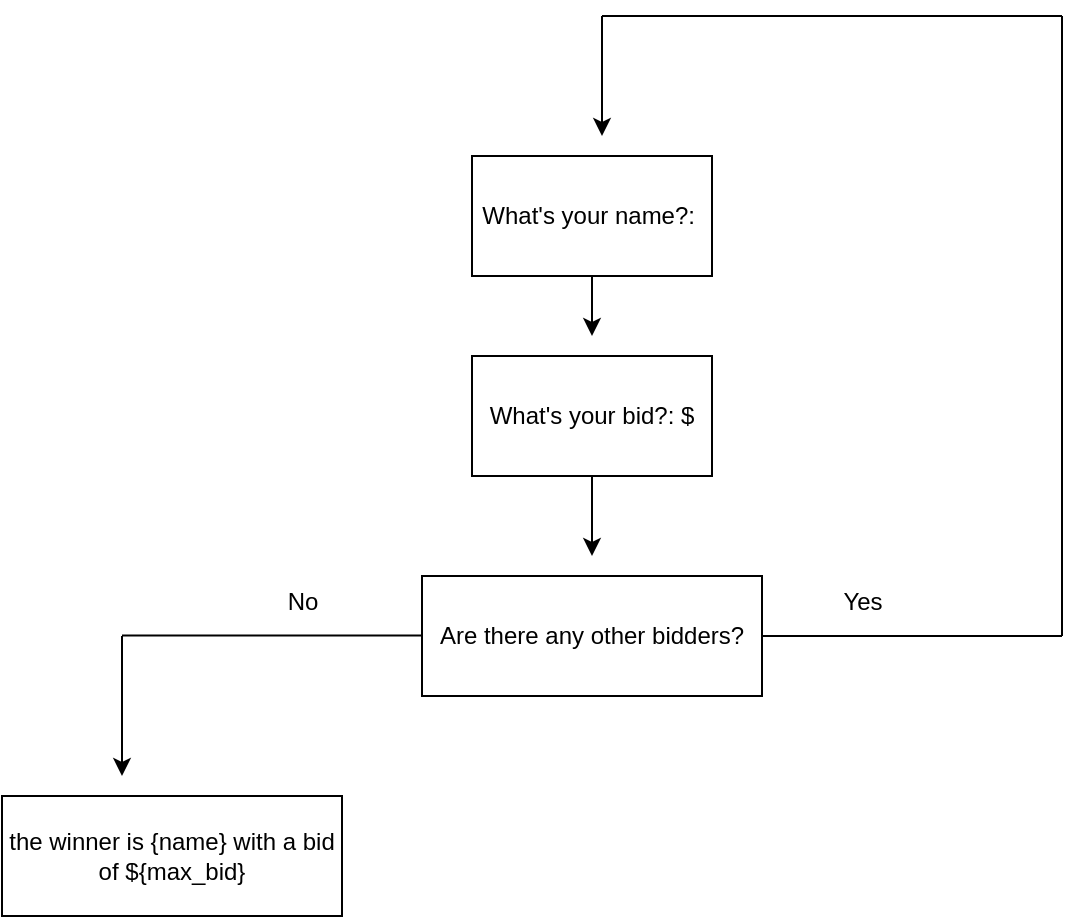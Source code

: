 <mxfile version="26.0.16">
  <diagram name="Page-1" id="86SdJIa1dW6gmFZWiOET">
    <mxGraphModel dx="339" dy="476" grid="1" gridSize="10" guides="1" tooltips="1" connect="1" arrows="1" fold="1" page="1" pageScale="1" pageWidth="850" pageHeight="1100" math="0" shadow="0">
      <root>
        <mxCell id="0" />
        <mxCell id="1" parent="0" />
        <mxCell id="4zuAgSkbRcTAr_A5xsD8-3" value="Are there any other bidders?" style="rounded=0;whiteSpace=wrap;html=1;" vertex="1" parent="1">
          <mxGeometry x="300" y="290" width="170" height="60" as="geometry" />
        </mxCell>
        <mxCell id="4zuAgSkbRcTAr_A5xsD8-5" value="" style="endArrow=none;html=1;rounded=0;" edge="1" parent="1">
          <mxGeometry width="50" height="50" relative="1" as="geometry">
            <mxPoint x="470" y="320" as="sourcePoint" />
            <mxPoint x="620" y="320" as="targetPoint" />
          </mxGeometry>
        </mxCell>
        <mxCell id="4zuAgSkbRcTAr_A5xsD8-6" value="Yes" style="text;html=1;align=center;verticalAlign=middle;resizable=0;points=[];autosize=1;strokeColor=none;fillColor=none;" vertex="1" parent="1">
          <mxGeometry x="500" y="288" width="40" height="30" as="geometry" />
        </mxCell>
        <mxCell id="4zuAgSkbRcTAr_A5xsD8-7" value="No" style="text;html=1;align=center;verticalAlign=middle;resizable=0;points=[];autosize=1;strokeColor=none;fillColor=none;" vertex="1" parent="1">
          <mxGeometry x="220" y="288" width="40" height="30" as="geometry" />
        </mxCell>
        <mxCell id="4zuAgSkbRcTAr_A5xsD8-8" value="" style="endArrow=none;html=1;rounded=0;" edge="1" parent="1">
          <mxGeometry width="50" height="50" relative="1" as="geometry">
            <mxPoint x="150" y="319.76" as="sourcePoint" />
            <mxPoint x="300" y="319.76" as="targetPoint" />
          </mxGeometry>
        </mxCell>
        <mxCell id="4zuAgSkbRcTAr_A5xsD8-9" value="" style="endArrow=classic;html=1;rounded=0;" edge="1" parent="1">
          <mxGeometry width="50" height="50" relative="1" as="geometry">
            <mxPoint x="150" y="320" as="sourcePoint" />
            <mxPoint x="150" y="390" as="targetPoint" />
          </mxGeometry>
        </mxCell>
        <mxCell id="4zuAgSkbRcTAr_A5xsD8-19" style="edgeStyle=orthogonalEdgeStyle;rounded=0;orthogonalLoop=1;jettySize=auto;html=1;" edge="1" parent="1" source="4zuAgSkbRcTAr_A5xsD8-11">
          <mxGeometry relative="1" as="geometry">
            <mxPoint x="385" y="170" as="targetPoint" />
          </mxGeometry>
        </mxCell>
        <mxCell id="4zuAgSkbRcTAr_A5xsD8-11" value="What&#39;s your name?:&amp;nbsp;" style="rounded=0;whiteSpace=wrap;html=1;" vertex="1" parent="1">
          <mxGeometry x="325" y="80" width="120" height="60" as="geometry" />
        </mxCell>
        <mxCell id="4zuAgSkbRcTAr_A5xsD8-20" style="edgeStyle=orthogonalEdgeStyle;rounded=0;orthogonalLoop=1;jettySize=auto;html=1;" edge="1" parent="1" source="4zuAgSkbRcTAr_A5xsD8-12">
          <mxGeometry relative="1" as="geometry">
            <mxPoint x="385" y="280" as="targetPoint" />
          </mxGeometry>
        </mxCell>
        <mxCell id="4zuAgSkbRcTAr_A5xsD8-12" value="What&#39;s your bid?: $" style="rounded=0;whiteSpace=wrap;html=1;" vertex="1" parent="1">
          <mxGeometry x="325" y="180" width="120" height="60" as="geometry" />
        </mxCell>
        <mxCell id="4zuAgSkbRcTAr_A5xsD8-14" value="the winner is {name} with a bid of ${max_bid}" style="rounded=0;whiteSpace=wrap;html=1;" vertex="1" parent="1">
          <mxGeometry x="90" y="400" width="170" height="60" as="geometry" />
        </mxCell>
        <mxCell id="4zuAgSkbRcTAr_A5xsD8-16" value="" style="endArrow=none;html=1;rounded=0;" edge="1" parent="1">
          <mxGeometry width="50" height="50" relative="1" as="geometry">
            <mxPoint x="620" y="320" as="sourcePoint" />
            <mxPoint x="620" y="10" as="targetPoint" />
          </mxGeometry>
        </mxCell>
        <mxCell id="4zuAgSkbRcTAr_A5xsD8-17" value="" style="endArrow=none;html=1;rounded=0;" edge="1" parent="1">
          <mxGeometry width="50" height="50" relative="1" as="geometry">
            <mxPoint x="620" y="10" as="sourcePoint" />
            <mxPoint x="390" y="10" as="targetPoint" />
          </mxGeometry>
        </mxCell>
        <mxCell id="4zuAgSkbRcTAr_A5xsD8-18" value="" style="endArrow=classic;html=1;rounded=0;" edge="1" parent="1">
          <mxGeometry width="50" height="50" relative="1" as="geometry">
            <mxPoint x="390" y="10" as="sourcePoint" />
            <mxPoint x="390" y="70" as="targetPoint" />
          </mxGeometry>
        </mxCell>
      </root>
    </mxGraphModel>
  </diagram>
</mxfile>
